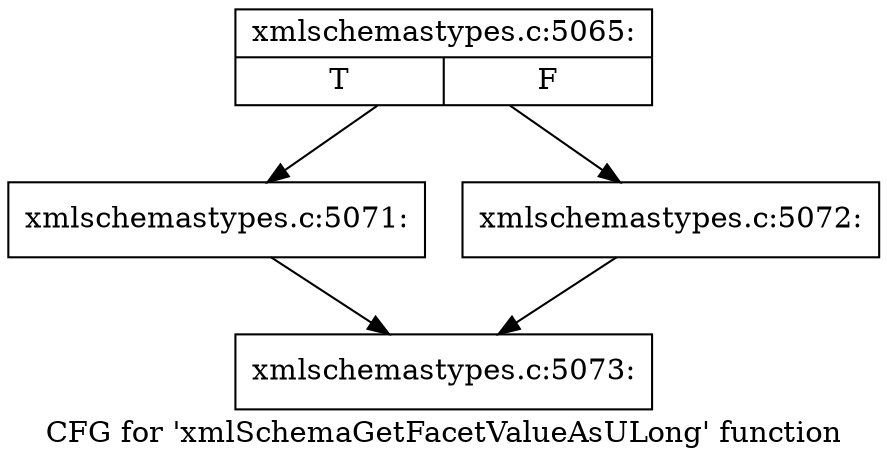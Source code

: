 digraph "CFG for 'xmlSchemaGetFacetValueAsULong' function" {
	label="CFG for 'xmlSchemaGetFacetValueAsULong' function";

	Node0x557d8da54460 [shape=record,label="{xmlschemastypes.c:5065:|{<s0>T|<s1>F}}"];
	Node0x557d8da54460 -> Node0x557d8da5aa30;
	Node0x557d8da54460 -> Node0x557d8da5ba10;
	Node0x557d8da5aa30 [shape=record,label="{xmlschemastypes.c:5071:}"];
	Node0x557d8da5aa30 -> Node0x557d8da5ab40;
	Node0x557d8da5ba10 [shape=record,label="{xmlschemastypes.c:5072:}"];
	Node0x557d8da5ba10 -> Node0x557d8da5ab40;
	Node0x557d8da5ab40 [shape=record,label="{xmlschemastypes.c:5073:}"];
}

